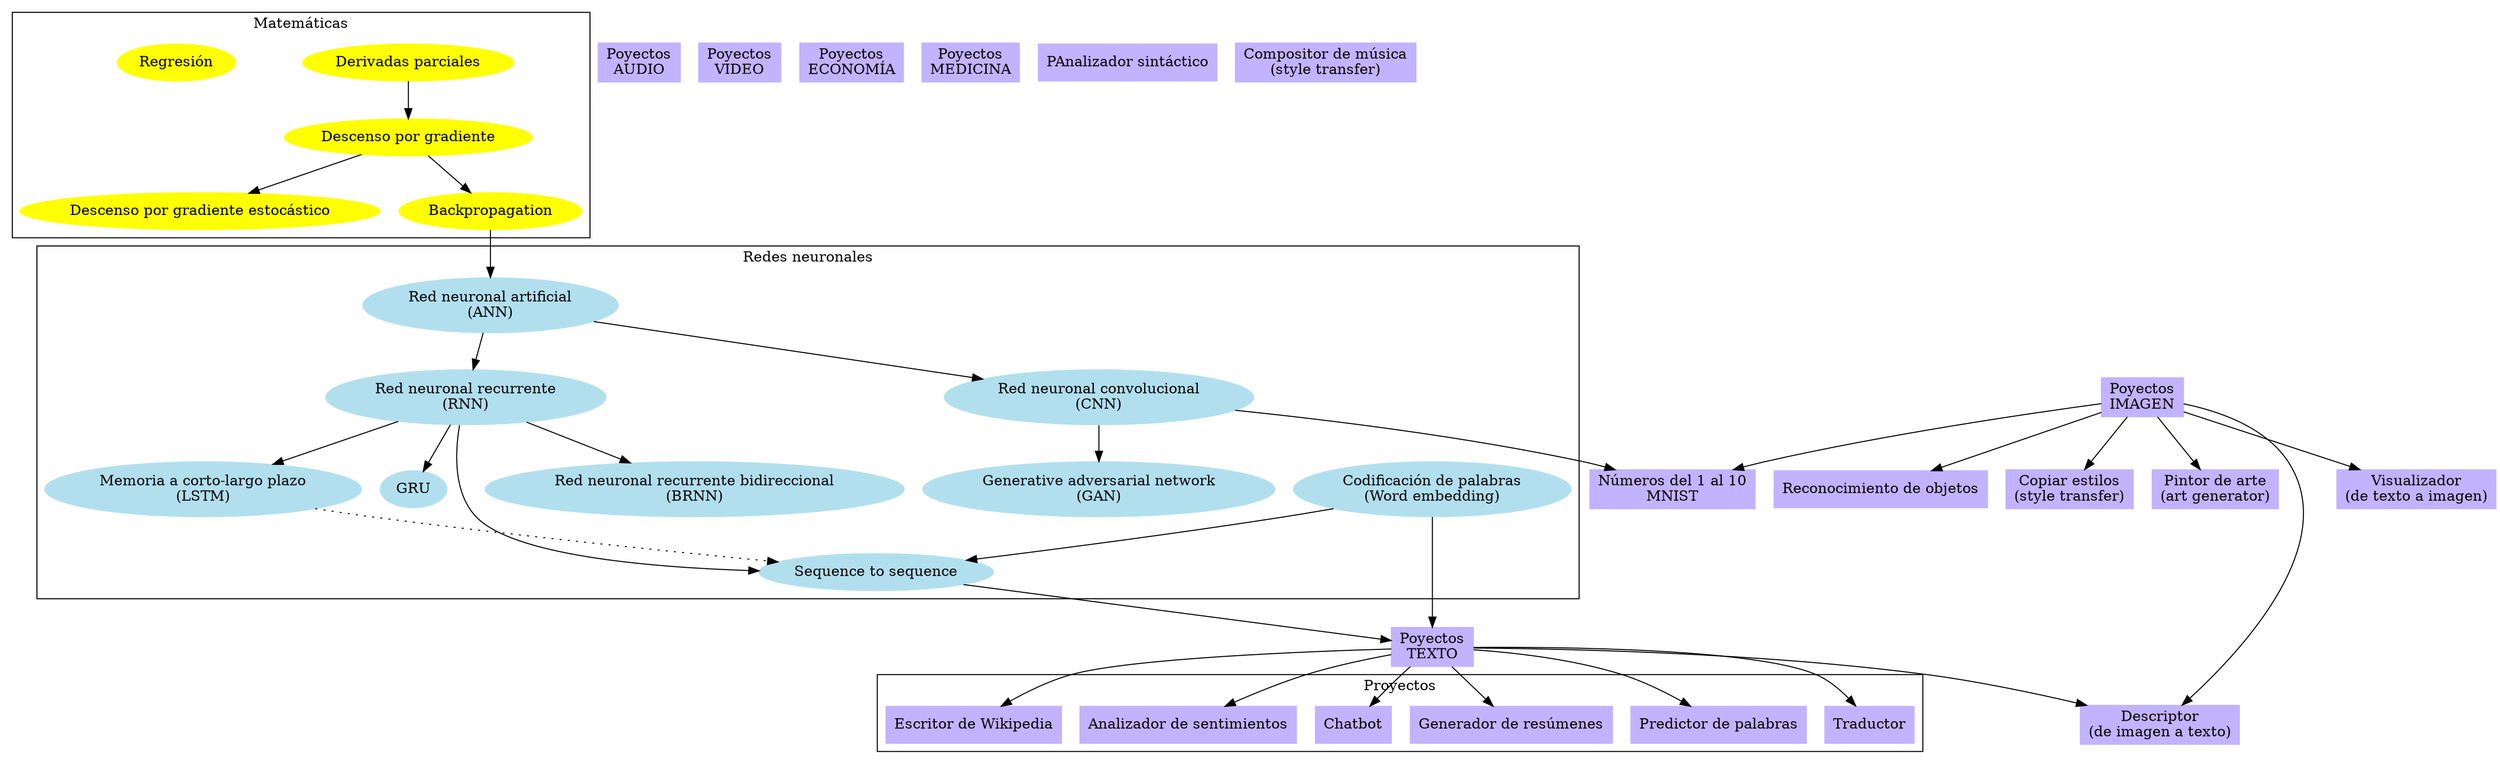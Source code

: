 digraph deepLearning
{
	node [style=filled];
	//compound=true; // allow edges between clusters

	// Matemáticas
	node [color=yellow];
	deri [label="Derivadas parciales"];
	GD   [label="Descenso por gradiente"];
	SGD  [label="Descenso por gradiente estocástico"];
	Regr [label="Regresión"];
	BP   [label="Backpropagation"];

	// Redes neuronales
	node [color=lightblue2];
	ANN  [label="Red neuronal artificial\n(ANN)"];
	CNN  [label="Red neuronal convolucional\n(CNN)"];
	GAN  [label="Generative adversarial network\n(GAN)"];
	RNN  [label="Red neuronal recurrente\n(RNN)"];
	BRNN [label="Red neuronal recurrente bidireccional\n(BRNN)"];
	LSTM [label="Memoria a corto-largo plazo\n(LSTM)"];
	GRU  [label="GRU"];
	WE   [label="Codificación de palabras\n(Word embedding)"];
	S2S  [label="Sequence to sequence"];

	// Proyectos
	node     [shape=box, color=".7 .3 1.0"]
	TEXTO    [label="Poyectos\nTEXTO"];
	IMAGEN   [label="Poyectos\nIMAGEN"];
	AUDIO    [label="Poyectos\nAUDIO"];
	VIDEO    [label="Poyectos\nVIDEO"];
	ECONOMÍA [label="Poyectos\nECONOMÍA"];
	MEDICINA [label="Poyectos\nMEDICINA"];

	// Texto
	trad [label="Traductor"];
	pred [label="Predictor de palabras"]
	sint [label="PAnalizador sintáctico"]
	resu [label="Generador de resúmenes"]
	chat [label="Chatbot"]
	sent [label="Analizador de sentimientos"]
	wiki [label="Escritor de Wikipedia"]

	// Imagen
	mnist   [label="Números del 1 al 10\nMNIST"];
	objDet  [label="Reconocimiento de objetos"];
	style   [label="Copiar estilos\n(style transfer)"];
	artGen  [label="Pintor de arte\n(art generator)"];
	img2txt [label="Descriptor\n(de imagen a texto)"];
	txt2img [label="Visualizador\n(de texto a imagen)"];


    composer [label="Compositor de música\n(style transfer)"];

	subgraph cluster_0
	{
		label = "Matemáticas";
		deri -> GD -> BP;
		Regr
		GD -> SGD
	}

	subgraph cluster_1
	{
		label = "Redes neuronales";
		BP -> ANN
		ANN -> CNN -> GAN
		ANN -> RNN
		RNN -> GRU
		RNN -> LSTM
		RNN -> BRNN
		RNN -> S2S
		LSTM -> S2S [style=dotted];
		WE -> S2S
	}

	subgraph cluster_2
	{
		label = "Proyectos";
		//LSTM -> trad
		//S2S -> trad
		//WE -> trad

		//S2S -> resu
		//WE -> pred

		trad; pred; resu; chat; sent; wiki;
	}

	WE -> TEXTO;
	S2S -> TEXTO;

	CNN -> mnist;

	TEXTO -> {trad; pred; resu; chat; sent; wiki; img2txt};
	IMAGEN -> {mnist; objDet; style; artGen; img2txt; txt2img};
}

